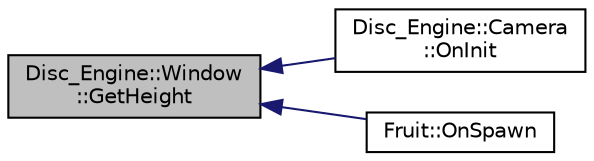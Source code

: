 digraph "Disc_Engine::Window::GetHeight"
{
  edge [fontname="Helvetica",fontsize="10",labelfontname="Helvetica",labelfontsize="10"];
  node [fontname="Helvetica",fontsize="10",shape=record];
  rankdir="LR";
  Node4 [label="Disc_Engine::Window\l::GetHeight",height=0.2,width=0.4,color="black", fillcolor="grey75", style="filled", fontcolor="black"];
  Node4 -> Node5 [dir="back",color="midnightblue",fontsize="10",style="solid",fontname="Helvetica"];
  Node5 [label="Disc_Engine::Camera\l::OnInit",height=0.2,width=0.4,color="black", fillcolor="white", style="filled",URL="$class_disc___engine_1_1_camera.html#a0be8fe3db58db7e2c730a472b93884b5"];
  Node4 -> Node6 [dir="back",color="midnightblue",fontsize="10",style="solid",fontname="Helvetica"];
  Node6 [label="Fruit::OnSpawn",height=0.2,width=0.4,color="black", fillcolor="white", style="filled",URL="$class_fruit.html#a3783bb826140cce1ae00178c6b306b10"];
}
